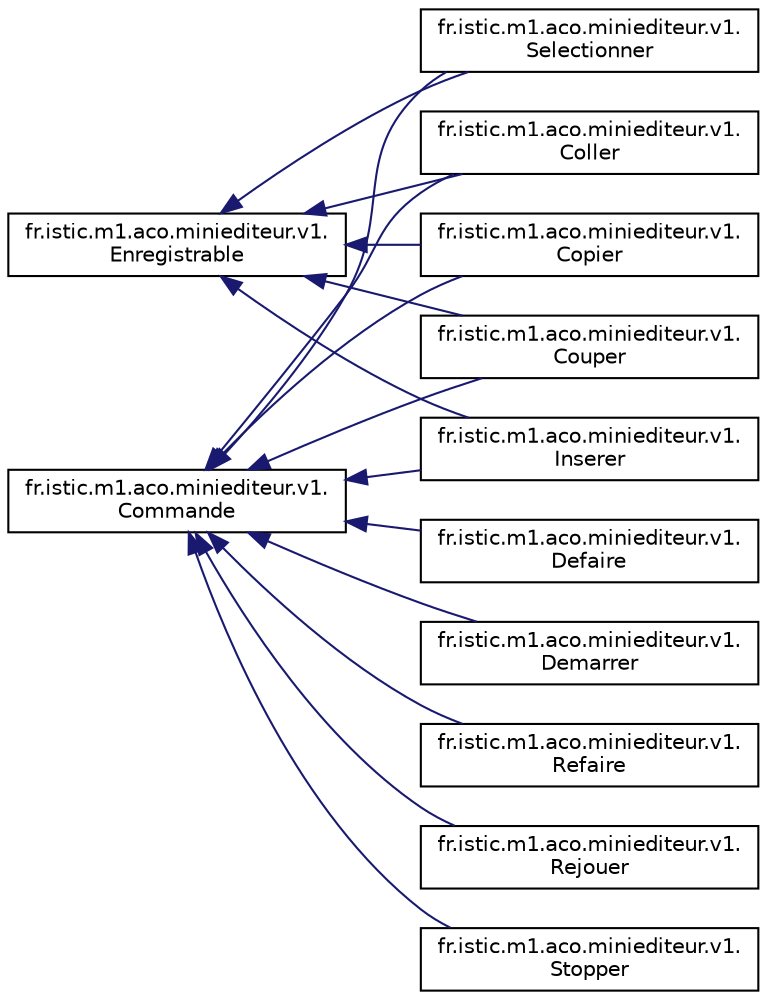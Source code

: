 digraph "Graphe hiérarchique des classes"
{
  edge [fontname="Helvetica",fontsize="10",labelfontname="Helvetica",labelfontsize="10"];
  node [fontname="Helvetica",fontsize="10",shape=record];
  rankdir="LR";
  Node17 [label="fr.istic.m1.aco.miniediteur.v1.\lCommande",height=0.2,width=0.4,color="black", fillcolor="white", style="filled",URL="$interfacefr_1_1istic_1_1m1_1_1aco_1_1miniediteur_1_1v1_1_1Commande.html",tooltip="Interface décrivant une commande déclenchée par une action sur l&#39;IHM de l&#39;Utilisateur. "];
  Node17 -> Node1 [dir="back",color="midnightblue",fontsize="10",style="solid",fontname="Helvetica"];
  Node1 [label="fr.istic.m1.aco.miniediteur.v1.\lColler",height=0.2,width=0.4,color="black", fillcolor="white", style="filled",URL="$classfr_1_1istic_1_1m1_1_1aco_1_1miniediteur_1_1v1_1_1Coller.html",tooltip="Classe contrôlant le fonctionnement de la fonctionnalité permettant de Coller dans un \"copié-collé\"..."];
  Node17 -> Node2 [dir="back",color="midnightblue",fontsize="10",style="solid",fontname="Helvetica"];
  Node2 [label="fr.istic.m1.aco.miniediteur.v1.\lCopier",height=0.2,width=0.4,color="black", fillcolor="white", style="filled",URL="$classfr_1_1istic_1_1m1_1_1aco_1_1miniediteur_1_1v1_1_1Copier.html",tooltip="Classe contrôlant le fonctionnement de la fonctionnalité permettant de Copier dans un \"copié-collé\"..."];
  Node17 -> Node3 [dir="back",color="midnightblue",fontsize="10",style="solid",fontname="Helvetica"];
  Node3 [label="fr.istic.m1.aco.miniediteur.v1.\lCouper",height=0.2,width=0.4,color="black", fillcolor="white", style="filled",URL="$classfr_1_1istic_1_1m1_1_1aco_1_1miniediteur_1_1v1_1_1Couper.html",tooltip="Classe contrôlant le fonctionnement de la fonctionnalité permettant de Copier dans un \"copié-collé\"..."];
  Node17 -> Node18 [dir="back",color="midnightblue",fontsize="10",style="solid",fontname="Helvetica"];
  Node18 [label="fr.istic.m1.aco.miniediteur.v1.\lDefaire",height=0.2,width=0.4,color="black", fillcolor="white", style="filled",URL="$classfr_1_1istic_1_1m1_1_1aco_1_1miniediteur_1_1v1_1_1Defaire.html",tooltip="Classe contrôlant le fonctionnement de la fonctionnalité permettant de Défaire dans un \"défaire-refai..."];
  Node17 -> Node19 [dir="back",color="midnightblue",fontsize="10",style="solid",fontname="Helvetica"];
  Node19 [label="fr.istic.m1.aco.miniediteur.v1.\lDemarrer",height=0.2,width=0.4,color="black", fillcolor="white", style="filled",URL="$classfr_1_1istic_1_1m1_1_1aco_1_1miniediteur_1_1v1_1_1Demarrer.html",tooltip="Classe contrôlant le fonctionnement de la fonctionnalité permettant de débuter l&#39;enregistrement d&#39;une..."];
  Node17 -> Node4 [dir="back",color="midnightblue",fontsize="10",style="solid",fontname="Helvetica"];
  Node4 [label="fr.istic.m1.aco.miniediteur.v1.\lInserer",height=0.2,width=0.4,color="black", fillcolor="white", style="filled",URL="$classfr_1_1istic_1_1m1_1_1aco_1_1miniediteur_1_1v1_1_1Inserer.html",tooltip="Classe contrôlant le fonctionnement de la commande d&#39;insertion de texte dans l&#39;éditeur. "];
  Node17 -> Node20 [dir="back",color="midnightblue",fontsize="10",style="solid",fontname="Helvetica"];
  Node20 [label="fr.istic.m1.aco.miniediteur.v1.\lRefaire",height=0.2,width=0.4,color="black", fillcolor="white", style="filled",URL="$classfr_1_1istic_1_1m1_1_1aco_1_1miniediteur_1_1v1_1_1Refaire.html"];
  Node17 -> Node21 [dir="back",color="midnightblue",fontsize="10",style="solid",fontname="Helvetica"];
  Node21 [label="fr.istic.m1.aco.miniediteur.v1.\lRejouer",height=0.2,width=0.4,color="black", fillcolor="white", style="filled",URL="$classfr_1_1istic_1_1m1_1_1aco_1_1miniediteur_1_1v1_1_1Rejouer.html"];
  Node17 -> Node5 [dir="back",color="midnightblue",fontsize="10",style="solid",fontname="Helvetica"];
  Node5 [label="fr.istic.m1.aco.miniediteur.v1.\lSelectionner",height=0.2,width=0.4,color="black", fillcolor="white", style="filled",URL="$classfr_1_1istic_1_1m1_1_1aco_1_1miniediteur_1_1v1_1_1Selectionner.html"];
  Node17 -> Node22 [dir="back",color="midnightblue",fontsize="10",style="solid",fontname="Helvetica"];
  Node22 [label="fr.istic.m1.aco.miniediteur.v1.\lStopper",height=0.2,width=0.4,color="black", fillcolor="white", style="filled",URL="$classfr_1_1istic_1_1m1_1_1aco_1_1miniediteur_1_1v1_1_1Stopper.html"];
  Node0 [label="fr.istic.m1.aco.miniediteur.v1.\lEnregistrable",height=0.2,width=0.4,color="black", fillcolor="white", style="filled",URL="$interfacefr_1_1istic_1_1m1_1_1aco_1_1miniediteur_1_1v1_1_1Enregistrable.html",tooltip="Interface décrivant des actions pouvant faire l&#39;objet d&#39;un enregistrement pour une macro..."];
  Node0 -> Node1 [dir="back",color="midnightblue",fontsize="10",style="solid",fontname="Helvetica"];
  Node0 -> Node2 [dir="back",color="midnightblue",fontsize="10",style="solid",fontname="Helvetica"];
  Node0 -> Node3 [dir="back",color="midnightblue",fontsize="10",style="solid",fontname="Helvetica"];
  Node0 -> Node4 [dir="back",color="midnightblue",fontsize="10",style="solid",fontname="Helvetica"];
  Node0 -> Node5 [dir="back",color="midnightblue",fontsize="10",style="solid",fontname="Helvetica"];
}

